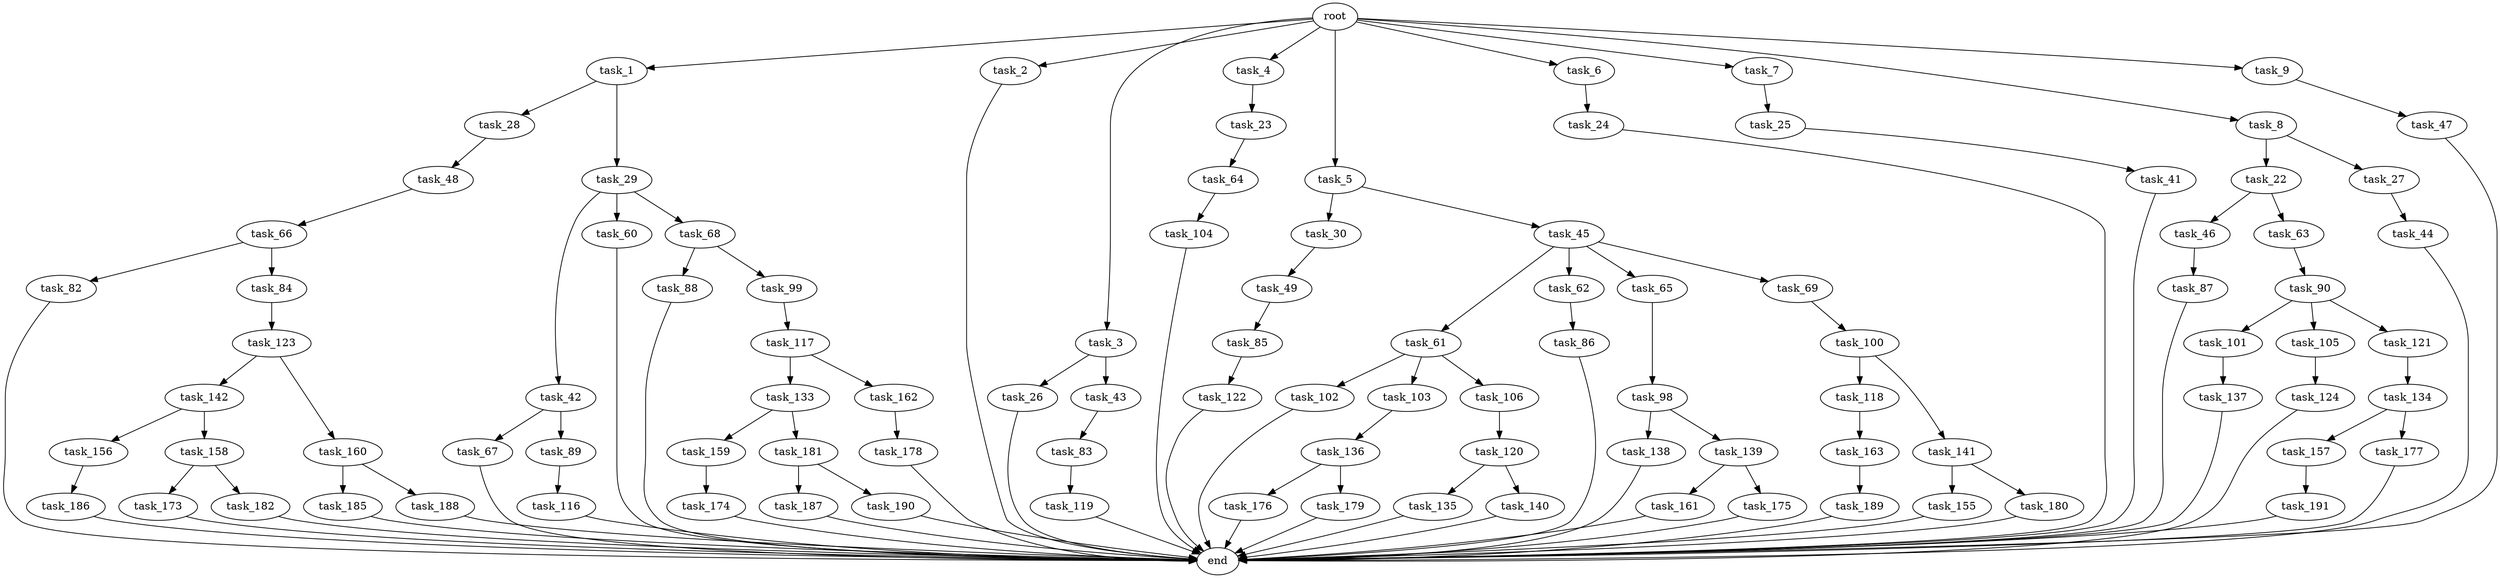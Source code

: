 digraph G {
  root [size="0.000000"];
  task_1 [size="1024.000000"];
  task_2 [size="1024.000000"];
  task_3 [size="1024.000000"];
  task_4 [size="1024.000000"];
  task_5 [size="1024.000000"];
  task_6 [size="1024.000000"];
  task_7 [size="1024.000000"];
  task_8 [size="1024.000000"];
  task_9 [size="1024.000000"];
  task_22 [size="549755813888.000000"];
  task_23 [size="34359738368.000000"];
  task_24 [size="858993459200.000000"];
  task_25 [size="695784701952.000000"];
  task_26 [size="549755813888.000000"];
  task_27 [size="549755813888.000000"];
  task_28 [size="420906795008.000000"];
  task_29 [size="420906795008.000000"];
  task_30 [size="77309411328.000000"];
  task_41 [size="214748364800.000000"];
  task_42 [size="549755813888.000000"];
  task_43 [size="549755813888.000000"];
  task_44 [size="695784701952.000000"];
  task_45 [size="77309411328.000000"];
  task_46 [size="695784701952.000000"];
  task_47 [size="214748364800.000000"];
  task_48 [size="77309411328.000000"];
  task_49 [size="549755813888.000000"];
  task_60 [size="549755813888.000000"];
  task_61 [size="858993459200.000000"];
  task_62 [size="858993459200.000000"];
  task_63 [size="695784701952.000000"];
  task_64 [size="549755813888.000000"];
  task_65 [size="858993459200.000000"];
  task_66 [size="695784701952.000000"];
  task_67 [size="309237645312.000000"];
  task_68 [size="549755813888.000000"];
  task_69 [size="858993459200.000000"];
  task_82 [size="214748364800.000000"];
  task_83 [size="137438953472.000000"];
  task_84 [size="214748364800.000000"];
  task_85 [size="695784701952.000000"];
  task_86 [size="214748364800.000000"];
  task_87 [size="420906795008.000000"];
  task_88 [size="214748364800.000000"];
  task_89 [size="309237645312.000000"];
  task_90 [size="695784701952.000000"];
  task_98 [size="549755813888.000000"];
  task_99 [size="214748364800.000000"];
  task_100 [size="858993459200.000000"];
  task_101 [size="34359738368.000000"];
  task_102 [size="214748364800.000000"];
  task_103 [size="214748364800.000000"];
  task_104 [size="214748364800.000000"];
  task_105 [size="34359738368.000000"];
  task_106 [size="214748364800.000000"];
  task_116 [size="137438953472.000000"];
  task_117 [size="695784701952.000000"];
  task_118 [size="137438953472.000000"];
  task_119 [size="34359738368.000000"];
  task_120 [size="695784701952.000000"];
  task_121 [size="34359738368.000000"];
  task_122 [size="858993459200.000000"];
  task_123 [size="549755813888.000000"];
  task_124 [size="309237645312.000000"];
  task_133 [size="77309411328.000000"];
  task_134 [size="34359738368.000000"];
  task_135 [size="549755813888.000000"];
  task_136 [size="309237645312.000000"];
  task_137 [size="420906795008.000000"];
  task_138 [size="695784701952.000000"];
  task_139 [size="695784701952.000000"];
  task_140 [size="549755813888.000000"];
  task_141 [size="137438953472.000000"];
  task_142 [size="420906795008.000000"];
  task_155 [size="34359738368.000000"];
  task_156 [size="77309411328.000000"];
  task_157 [size="77309411328.000000"];
  task_158 [size="77309411328.000000"];
  task_159 [size="420906795008.000000"];
  task_160 [size="420906795008.000000"];
  task_161 [size="420906795008.000000"];
  task_162 [size="77309411328.000000"];
  task_163 [size="695784701952.000000"];
  task_173 [size="137438953472.000000"];
  task_174 [size="137438953472.000000"];
  task_175 [size="420906795008.000000"];
  task_176 [size="214748364800.000000"];
  task_177 [size="77309411328.000000"];
  task_178 [size="137438953472.000000"];
  task_179 [size="214748364800.000000"];
  task_180 [size="34359738368.000000"];
  task_181 [size="420906795008.000000"];
  task_182 [size="137438953472.000000"];
  task_185 [size="420906795008.000000"];
  task_186 [size="309237645312.000000"];
  task_187 [size="695784701952.000000"];
  task_188 [size="420906795008.000000"];
  task_189 [size="858993459200.000000"];
  task_190 [size="695784701952.000000"];
  task_191 [size="34359738368.000000"];
  end [size="0.000000"];

  root -> task_1 [size="1.000000"];
  root -> task_2 [size="1.000000"];
  root -> task_3 [size="1.000000"];
  root -> task_4 [size="1.000000"];
  root -> task_5 [size="1.000000"];
  root -> task_6 [size="1.000000"];
  root -> task_7 [size="1.000000"];
  root -> task_8 [size="1.000000"];
  root -> task_9 [size="1.000000"];
  task_1 -> task_28 [size="411041792.000000"];
  task_1 -> task_29 [size="411041792.000000"];
  task_2 -> end [size="1.000000"];
  task_3 -> task_26 [size="536870912.000000"];
  task_3 -> task_43 [size="536870912.000000"];
  task_4 -> task_23 [size="33554432.000000"];
  task_5 -> task_30 [size="75497472.000000"];
  task_5 -> task_45 [size="75497472.000000"];
  task_6 -> task_24 [size="838860800.000000"];
  task_7 -> task_25 [size="679477248.000000"];
  task_8 -> task_22 [size="536870912.000000"];
  task_8 -> task_27 [size="536870912.000000"];
  task_9 -> task_47 [size="209715200.000000"];
  task_22 -> task_46 [size="679477248.000000"];
  task_22 -> task_63 [size="679477248.000000"];
  task_23 -> task_64 [size="536870912.000000"];
  task_24 -> end [size="1.000000"];
  task_25 -> task_41 [size="209715200.000000"];
  task_26 -> end [size="1.000000"];
  task_27 -> task_44 [size="679477248.000000"];
  task_28 -> task_48 [size="75497472.000000"];
  task_29 -> task_42 [size="536870912.000000"];
  task_29 -> task_60 [size="536870912.000000"];
  task_29 -> task_68 [size="536870912.000000"];
  task_30 -> task_49 [size="536870912.000000"];
  task_41 -> end [size="1.000000"];
  task_42 -> task_67 [size="301989888.000000"];
  task_42 -> task_89 [size="301989888.000000"];
  task_43 -> task_83 [size="134217728.000000"];
  task_44 -> end [size="1.000000"];
  task_45 -> task_61 [size="838860800.000000"];
  task_45 -> task_62 [size="838860800.000000"];
  task_45 -> task_65 [size="838860800.000000"];
  task_45 -> task_69 [size="838860800.000000"];
  task_46 -> task_87 [size="411041792.000000"];
  task_47 -> end [size="1.000000"];
  task_48 -> task_66 [size="679477248.000000"];
  task_49 -> task_85 [size="679477248.000000"];
  task_60 -> end [size="1.000000"];
  task_61 -> task_102 [size="209715200.000000"];
  task_61 -> task_103 [size="209715200.000000"];
  task_61 -> task_106 [size="209715200.000000"];
  task_62 -> task_86 [size="209715200.000000"];
  task_63 -> task_90 [size="679477248.000000"];
  task_64 -> task_104 [size="209715200.000000"];
  task_65 -> task_98 [size="536870912.000000"];
  task_66 -> task_82 [size="209715200.000000"];
  task_66 -> task_84 [size="209715200.000000"];
  task_67 -> end [size="1.000000"];
  task_68 -> task_88 [size="209715200.000000"];
  task_68 -> task_99 [size="209715200.000000"];
  task_69 -> task_100 [size="838860800.000000"];
  task_82 -> end [size="1.000000"];
  task_83 -> task_119 [size="33554432.000000"];
  task_84 -> task_123 [size="536870912.000000"];
  task_85 -> task_122 [size="838860800.000000"];
  task_86 -> end [size="1.000000"];
  task_87 -> end [size="1.000000"];
  task_88 -> end [size="1.000000"];
  task_89 -> task_116 [size="134217728.000000"];
  task_90 -> task_101 [size="33554432.000000"];
  task_90 -> task_105 [size="33554432.000000"];
  task_90 -> task_121 [size="33554432.000000"];
  task_98 -> task_138 [size="679477248.000000"];
  task_98 -> task_139 [size="679477248.000000"];
  task_99 -> task_117 [size="679477248.000000"];
  task_100 -> task_118 [size="134217728.000000"];
  task_100 -> task_141 [size="134217728.000000"];
  task_101 -> task_137 [size="411041792.000000"];
  task_102 -> end [size="1.000000"];
  task_103 -> task_136 [size="301989888.000000"];
  task_104 -> end [size="1.000000"];
  task_105 -> task_124 [size="301989888.000000"];
  task_106 -> task_120 [size="679477248.000000"];
  task_116 -> end [size="1.000000"];
  task_117 -> task_133 [size="75497472.000000"];
  task_117 -> task_162 [size="75497472.000000"];
  task_118 -> task_163 [size="679477248.000000"];
  task_119 -> end [size="1.000000"];
  task_120 -> task_135 [size="536870912.000000"];
  task_120 -> task_140 [size="536870912.000000"];
  task_121 -> task_134 [size="33554432.000000"];
  task_122 -> end [size="1.000000"];
  task_123 -> task_142 [size="411041792.000000"];
  task_123 -> task_160 [size="411041792.000000"];
  task_124 -> end [size="1.000000"];
  task_133 -> task_159 [size="411041792.000000"];
  task_133 -> task_181 [size="411041792.000000"];
  task_134 -> task_157 [size="75497472.000000"];
  task_134 -> task_177 [size="75497472.000000"];
  task_135 -> end [size="1.000000"];
  task_136 -> task_176 [size="209715200.000000"];
  task_136 -> task_179 [size="209715200.000000"];
  task_137 -> end [size="1.000000"];
  task_138 -> end [size="1.000000"];
  task_139 -> task_161 [size="411041792.000000"];
  task_139 -> task_175 [size="411041792.000000"];
  task_140 -> end [size="1.000000"];
  task_141 -> task_155 [size="33554432.000000"];
  task_141 -> task_180 [size="33554432.000000"];
  task_142 -> task_156 [size="75497472.000000"];
  task_142 -> task_158 [size="75497472.000000"];
  task_155 -> end [size="1.000000"];
  task_156 -> task_186 [size="301989888.000000"];
  task_157 -> task_191 [size="33554432.000000"];
  task_158 -> task_173 [size="134217728.000000"];
  task_158 -> task_182 [size="134217728.000000"];
  task_159 -> task_174 [size="134217728.000000"];
  task_160 -> task_185 [size="411041792.000000"];
  task_160 -> task_188 [size="411041792.000000"];
  task_161 -> end [size="1.000000"];
  task_162 -> task_178 [size="134217728.000000"];
  task_163 -> task_189 [size="838860800.000000"];
  task_173 -> end [size="1.000000"];
  task_174 -> end [size="1.000000"];
  task_175 -> end [size="1.000000"];
  task_176 -> end [size="1.000000"];
  task_177 -> end [size="1.000000"];
  task_178 -> end [size="1.000000"];
  task_179 -> end [size="1.000000"];
  task_180 -> end [size="1.000000"];
  task_181 -> task_187 [size="679477248.000000"];
  task_181 -> task_190 [size="679477248.000000"];
  task_182 -> end [size="1.000000"];
  task_185 -> end [size="1.000000"];
  task_186 -> end [size="1.000000"];
  task_187 -> end [size="1.000000"];
  task_188 -> end [size="1.000000"];
  task_189 -> end [size="1.000000"];
  task_190 -> end [size="1.000000"];
  task_191 -> end [size="1.000000"];
}
